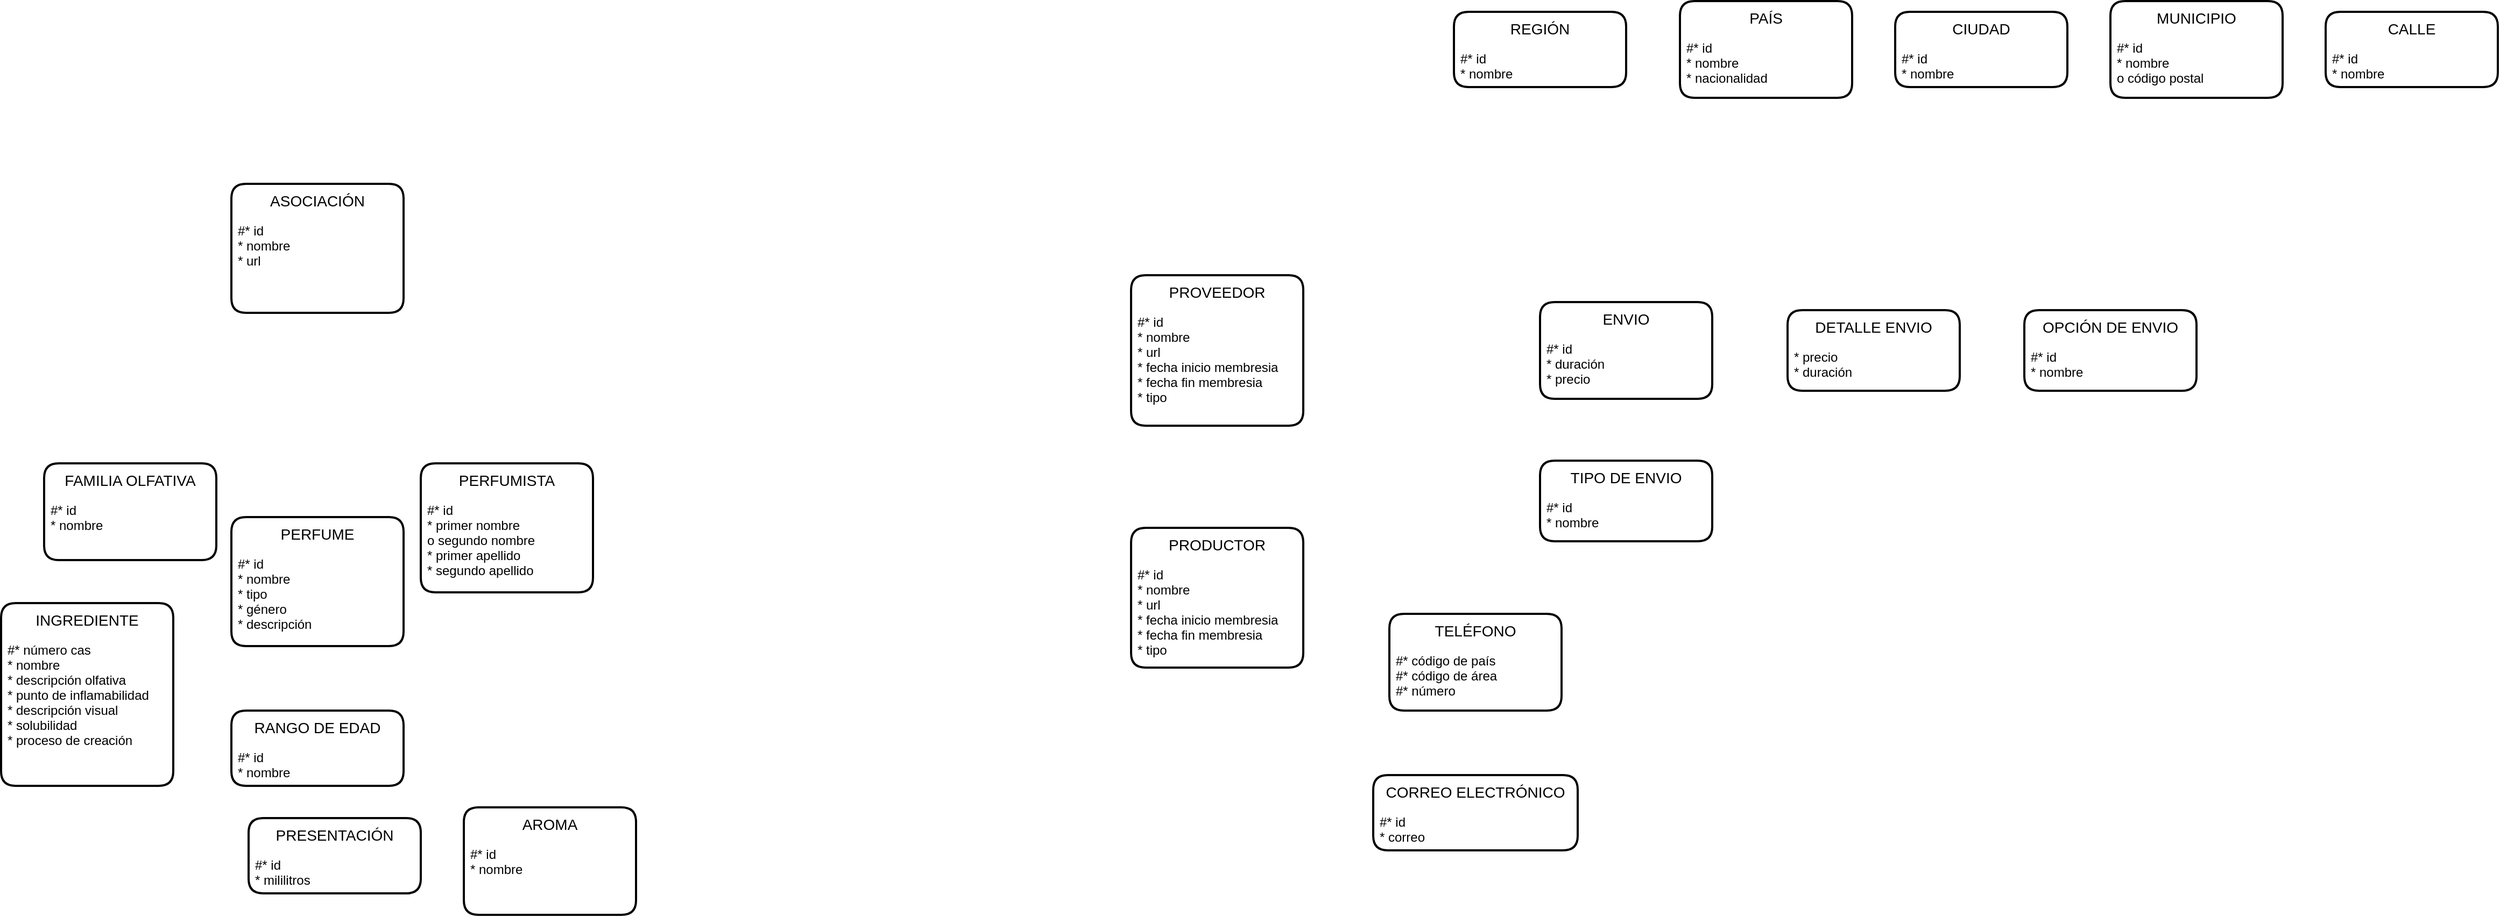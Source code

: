 <mxfile version="13.1.3" type="device"><diagram id="K1SkL-6r9IRrQbOnro7a" name="Page-1"><mxGraphModel dx="1483" dy="783" grid="1" gridSize="10" guides="1" tooltips="1" connect="1" arrows="1" fold="1" page="1" pageScale="1" pageWidth="3000" pageHeight="5000" math="0" shadow="0"><root><mxCell id="0"/><mxCell id="1" parent="0"/><mxCell id="B9r1ANdxdmnRV7UYteUd-52" value="MUNICIPIO" style="swimlane;childLayout=stackLayout;horizontal=1;startSize=30;horizontalStack=0;rounded=1;fontSize=14;fontStyle=0;strokeWidth=2;resizeParent=0;resizeLast=1;shadow=0;dashed=0;align=center;swimlaneLine=0;" vertex="1" parent="1"><mxGeometry x="2000" y="130" width="160" height="90" as="geometry"/></mxCell><mxCell id="B9r1ANdxdmnRV7UYteUd-53" value="#* id&#10;* nombre&#10;o código postal" style="align=left;strokeColor=none;fillColor=none;spacingLeft=4;fontSize=12;verticalAlign=top;resizable=0;rotatable=0;part=1;" vertex="1" parent="B9r1ANdxdmnRV7UYteUd-52"><mxGeometry y="30" width="160" height="60" as="geometry"/></mxCell><mxCell id="B9r1ANdxdmnRV7UYteUd-50" value="CIUDAD" style="swimlane;childLayout=stackLayout;horizontal=1;startSize=30;horizontalStack=0;rounded=1;fontSize=14;fontStyle=0;strokeWidth=2;resizeParent=0;resizeLast=1;shadow=0;dashed=0;align=center;swimlaneLine=0;" vertex="1" parent="1"><mxGeometry x="1800" y="140" width="160" height="70" as="geometry"/></mxCell><mxCell id="B9r1ANdxdmnRV7UYteUd-51" value="#* id&#10;* nombre" style="align=left;strokeColor=none;fillColor=none;spacingLeft=4;fontSize=12;verticalAlign=top;resizable=0;rotatable=0;part=1;" vertex="1" parent="B9r1ANdxdmnRV7UYteUd-50"><mxGeometry y="30" width="160" height="40" as="geometry"/></mxCell><mxCell id="B9r1ANdxdmnRV7UYteUd-54" value="CALLE" style="swimlane;childLayout=stackLayout;horizontal=1;startSize=30;horizontalStack=0;rounded=1;fontSize=14;fontStyle=0;strokeWidth=2;resizeParent=0;resizeLast=1;shadow=0;dashed=0;align=center;swimlaneLine=0;" vertex="1" parent="1"><mxGeometry x="2200" y="140" width="160" height="70" as="geometry"/></mxCell><mxCell id="B9r1ANdxdmnRV7UYteUd-55" value="#* id&#10;* nombre" style="align=left;strokeColor=none;fillColor=none;spacingLeft=4;fontSize=12;verticalAlign=top;resizable=0;rotatable=0;part=1;" vertex="1" parent="B9r1ANdxdmnRV7UYteUd-54"><mxGeometry y="30" width="160" height="40" as="geometry"/></mxCell><mxCell id="B9r1ANdxdmnRV7UYteUd-9" value="PERFUME" style="swimlane;childLayout=stackLayout;horizontal=1;startSize=30;horizontalStack=0;rounded=1;fontSize=14;fontStyle=0;strokeWidth=2;resizeParent=0;resizeLast=1;shadow=0;dashed=0;align=center;swimlaneLine=0;" vertex="1" parent="1"><mxGeometry x="254" y="610" width="160" height="120" as="geometry"><mxRectangle x="254" y="610" width="90" height="30" as="alternateBounds"/></mxGeometry></mxCell><mxCell id="B9r1ANdxdmnRV7UYteUd-10" value="#* id&#10;* nombre&#10;* tipo&#10;* género&#10;* descripción&#10;&#10;&#10;" style="align=left;strokeColor=none;fillColor=none;spacingLeft=4;fontSize=12;verticalAlign=top;resizable=0;rotatable=0;part=1;" vertex="1" parent="B9r1ANdxdmnRV7UYteUd-9"><mxGeometry y="30" width="160" height="90" as="geometry"/></mxCell><mxCell id="B9r1ANdxdmnRV7UYteUd-11" value="FAMILIA OLFATIVA" style="swimlane;childLayout=stackLayout;horizontal=1;startSize=30;horizontalStack=0;rounded=1;fontSize=14;fontStyle=0;strokeWidth=2;resizeParent=0;resizeLast=1;shadow=0;dashed=0;align=center;swimlaneLine=0;" vertex="1" parent="1"><mxGeometry x="80" y="560" width="160" height="90" as="geometry"/></mxCell><mxCell id="B9r1ANdxdmnRV7UYteUd-12" value="#* id&#10;* nombre" style="align=left;strokeColor=none;fillColor=none;spacingLeft=4;fontSize=12;verticalAlign=top;resizable=0;rotatable=0;part=1;" vertex="1" parent="B9r1ANdxdmnRV7UYteUd-11"><mxGeometry y="30" width="160" height="60" as="geometry"/></mxCell><mxCell id="B9r1ANdxdmnRV7UYteUd-13" value="PERFUMISTA" style="swimlane;childLayout=stackLayout;horizontal=1;startSize=30;horizontalStack=0;rounded=1;fontSize=14;fontStyle=0;strokeWidth=2;resizeParent=0;resizeLast=1;shadow=0;dashed=0;align=center;swimlaneLine=0;" vertex="1" parent="1"><mxGeometry x="430" y="560" width="160" height="120" as="geometry"><mxRectangle x="254" y="610" width="90" height="30" as="alternateBounds"/></mxGeometry></mxCell><mxCell id="B9r1ANdxdmnRV7UYteUd-14" value="#* id&#10;* primer nombre&#10;o segundo nombre&#10;* primer apellido&#10;* segundo apellido&#10;&#10;" style="align=left;strokeColor=none;fillColor=none;spacingLeft=4;fontSize=12;verticalAlign=top;resizable=0;rotatable=0;part=1;" vertex="1" parent="B9r1ANdxdmnRV7UYteUd-13"><mxGeometry y="30" width="160" height="90" as="geometry"/></mxCell><mxCell id="B9r1ANdxdmnRV7UYteUd-15" value="INGREDIENTE" style="swimlane;childLayout=stackLayout;horizontal=1;startSize=30;horizontalStack=0;rounded=1;fontSize=14;fontStyle=0;strokeWidth=2;resizeParent=0;resizeLast=1;shadow=0;dashed=0;align=center;swimlaneLine=0;" vertex="1" parent="1"><mxGeometry x="40" y="690" width="160" height="170" as="geometry"><mxRectangle x="254" y="610" width="90" height="30" as="alternateBounds"/></mxGeometry></mxCell><mxCell id="B9r1ANdxdmnRV7UYteUd-16" value="#* número cas&#10;* nombre&#10;* descripción olfativa&#10;* punto de inflamabilidad&#10;* descripción visual&#10;* solubilidad&#10;* proceso de creación&#10;&#10;&#10;" style="align=left;strokeColor=none;fillColor=none;spacingLeft=4;fontSize=12;verticalAlign=top;resizable=0;rotatable=0;part=1;" vertex="1" parent="B9r1ANdxdmnRV7UYteUd-15"><mxGeometry y="30" width="160" height="140" as="geometry"/></mxCell><mxCell id="B9r1ANdxdmnRV7UYteUd-23" value="RANGO DE EDAD" style="swimlane;childLayout=stackLayout;horizontal=1;startSize=30;horizontalStack=0;rounded=1;fontSize=14;fontStyle=0;strokeWidth=2;resizeParent=0;resizeLast=1;shadow=0;dashed=0;align=center;swimlaneLine=0;" vertex="1" parent="1"><mxGeometry x="254" y="790" width="160" height="70" as="geometry"><mxRectangle x="254" y="610" width="90" height="30" as="alternateBounds"/></mxGeometry></mxCell><mxCell id="B9r1ANdxdmnRV7UYteUd-24" value="#* id&#10;* nombre&#10;&#10;&#10;" style="align=left;strokeColor=none;fillColor=none;spacingLeft=4;fontSize=12;verticalAlign=top;resizable=0;rotatable=0;part=1;" vertex="1" parent="B9r1ANdxdmnRV7UYteUd-23"><mxGeometry y="30" width="160" height="40" as="geometry"/></mxCell><mxCell id="B9r1ANdxdmnRV7UYteUd-39" value="REGIÓN" style="swimlane;childLayout=stackLayout;horizontal=1;startSize=30;horizontalStack=0;rounded=1;fontSize=14;fontStyle=0;strokeWidth=2;resizeParent=0;resizeLast=1;shadow=0;dashed=0;align=center;swimlaneLine=0;" vertex="1" parent="1"><mxGeometry x="1390" y="140" width="160" height="70" as="geometry"/></mxCell><mxCell id="B9r1ANdxdmnRV7UYteUd-40" value="#* id&#10;* nombre" style="align=left;strokeColor=none;fillColor=none;spacingLeft=4;fontSize=12;verticalAlign=top;resizable=0;rotatable=0;part=1;" vertex="1" parent="B9r1ANdxdmnRV7UYteUd-39"><mxGeometry y="30" width="160" height="40" as="geometry"/></mxCell><mxCell id="B9r1ANdxdmnRV7UYteUd-17" value="PAÍS" style="swimlane;childLayout=stackLayout;horizontal=1;startSize=30;horizontalStack=0;rounded=1;fontSize=14;fontStyle=0;strokeWidth=2;resizeParent=0;resizeLast=1;shadow=0;dashed=0;align=center;swimlaneLine=0;" vertex="1" parent="1"><mxGeometry x="1600" y="130" width="160" height="90" as="geometry"/></mxCell><mxCell id="B9r1ANdxdmnRV7UYteUd-18" value="#* id&#10;* nombre&#10;* nacionalidad" style="align=left;strokeColor=none;fillColor=none;spacingLeft=4;fontSize=12;verticalAlign=top;resizable=0;rotatable=0;part=1;" vertex="1" parent="B9r1ANdxdmnRV7UYteUd-17"><mxGeometry y="30" width="160" height="60" as="geometry"/></mxCell><mxCell id="B9r1ANdxdmnRV7UYteUd-25" value="PRESENTACIÓN" style="swimlane;childLayout=stackLayout;horizontal=1;startSize=30;horizontalStack=0;rounded=1;fontSize=14;fontStyle=0;strokeWidth=2;resizeParent=0;resizeLast=1;shadow=0;dashed=0;align=center;swimlaneLine=0;" vertex="1" parent="1"><mxGeometry x="270" y="890" width="160" height="70" as="geometry"><mxRectangle x="254" y="610" width="90" height="30" as="alternateBounds"/></mxGeometry></mxCell><mxCell id="B9r1ANdxdmnRV7UYteUd-26" value="#* id&#10;* mililitros&#10;&#10;&#10;" style="align=left;strokeColor=none;fillColor=none;spacingLeft=4;fontSize=12;verticalAlign=top;resizable=0;rotatable=0;part=1;" vertex="1" parent="B9r1ANdxdmnRV7UYteUd-25"><mxGeometry y="30" width="160" height="40" as="geometry"/></mxCell><mxCell id="B9r1ANdxdmnRV7UYteUd-27" value="AROMA" style="swimlane;childLayout=stackLayout;horizontal=1;startSize=30;horizontalStack=0;rounded=1;fontSize=14;fontStyle=0;strokeWidth=2;resizeParent=0;resizeLast=1;shadow=0;dashed=0;align=center;swimlaneLine=0;" vertex="1" parent="1"><mxGeometry x="470" y="880" width="160" height="100" as="geometry"><mxRectangle x="254" y="610" width="90" height="30" as="alternateBounds"/></mxGeometry></mxCell><mxCell id="B9r1ANdxdmnRV7UYteUd-28" value="#* id&#10;* nombre&#10;&#10;&#10;" style="align=left;strokeColor=none;fillColor=none;spacingLeft=4;fontSize=12;verticalAlign=top;resizable=0;rotatable=0;part=1;" vertex="1" parent="B9r1ANdxdmnRV7UYteUd-27"><mxGeometry y="30" width="160" height="70" as="geometry"/></mxCell><mxCell id="B9r1ANdxdmnRV7UYteUd-37" value="ASOCIACIÓN" style="swimlane;childLayout=stackLayout;horizontal=1;startSize=30;horizontalStack=0;rounded=1;fontSize=14;fontStyle=0;strokeWidth=2;resizeParent=0;resizeLast=1;shadow=0;dashed=0;align=center;swimlaneLine=0;" vertex="1" parent="1"><mxGeometry x="254" y="300" width="160" height="120" as="geometry"/></mxCell><mxCell id="B9r1ANdxdmnRV7UYteUd-38" value="#* id&#10;* nombre&#10;* url&#10;" style="align=left;strokeColor=none;fillColor=none;spacingLeft=4;fontSize=12;verticalAlign=top;resizable=0;rotatable=0;part=1;" vertex="1" parent="B9r1ANdxdmnRV7UYteUd-37"><mxGeometry y="30" width="160" height="90" as="geometry"/></mxCell><mxCell id="B9r1ANdxdmnRV7UYteUd-41" value="ENVIO" style="swimlane;childLayout=stackLayout;horizontal=1;startSize=30;horizontalStack=0;rounded=1;fontSize=14;fontStyle=0;strokeWidth=2;resizeParent=0;resizeLast=1;shadow=0;dashed=0;align=center;swimlaneLine=0;" vertex="1" parent="1"><mxGeometry x="1470" y="410" width="160" height="90" as="geometry"><mxRectangle x="254" y="610" width="90" height="30" as="alternateBounds"/></mxGeometry></mxCell><mxCell id="B9r1ANdxdmnRV7UYteUd-42" value="#* id&#10;* duración&#10;* precio&#10;&#10;" style="align=left;strokeColor=none;fillColor=none;spacingLeft=4;fontSize=12;verticalAlign=top;resizable=0;rotatable=0;part=1;" vertex="1" parent="B9r1ANdxdmnRV7UYteUd-41"><mxGeometry y="30" width="160" height="60" as="geometry"/></mxCell><mxCell id="B9r1ANdxdmnRV7UYteUd-45" value="OPCIÓN DE ENVIO" style="swimlane;childLayout=stackLayout;horizontal=1;startSize=30;horizontalStack=0;rounded=1;fontSize=14;fontStyle=0;strokeWidth=2;resizeParent=0;resizeLast=1;shadow=0;dashed=0;align=center;swimlaneLine=0;" vertex="1" parent="1"><mxGeometry x="1920" y="417.5" width="160" height="75" as="geometry"><mxRectangle x="254" y="610" width="90" height="30" as="alternateBounds"/></mxGeometry></mxCell><mxCell id="B9r1ANdxdmnRV7UYteUd-46" value="#* id&#10;* nombre" style="align=left;strokeColor=none;fillColor=none;spacingLeft=4;fontSize=12;verticalAlign=top;resizable=0;rotatable=0;part=1;" vertex="1" parent="B9r1ANdxdmnRV7UYteUd-45"><mxGeometry y="30" width="160" height="45" as="geometry"/></mxCell><mxCell id="B9r1ANdxdmnRV7UYteUd-47" value="DETALLE ENVIO" style="swimlane;childLayout=stackLayout;horizontal=1;startSize=30;horizontalStack=0;rounded=1;fontSize=14;fontStyle=0;strokeWidth=2;resizeParent=0;resizeLast=1;shadow=0;dashed=0;align=center;swimlaneLine=0;" vertex="1" parent="1"><mxGeometry x="1700" y="417.5" width="160" height="75" as="geometry"><mxRectangle x="254" y="610" width="90" height="30" as="alternateBounds"/></mxGeometry></mxCell><mxCell id="B9r1ANdxdmnRV7UYteUd-48" value="* precio&#10;* duración" style="align=left;strokeColor=none;fillColor=none;spacingLeft=4;fontSize=12;verticalAlign=top;resizable=0;rotatable=0;part=1;" vertex="1" parent="B9r1ANdxdmnRV7UYteUd-47"><mxGeometry y="30" width="160" height="45" as="geometry"/></mxCell><mxCell id="B9r1ANdxdmnRV7UYteUd-43" value="TIPO DE ENVIO" style="swimlane;childLayout=stackLayout;horizontal=1;startSize=30;horizontalStack=0;rounded=1;fontSize=14;fontStyle=0;strokeWidth=2;resizeParent=0;resizeLast=1;shadow=0;dashed=0;align=center;swimlaneLine=0;" vertex="1" parent="1"><mxGeometry x="1470" y="557.5" width="160" height="75" as="geometry"><mxRectangle x="254" y="610" width="90" height="30" as="alternateBounds"/></mxGeometry></mxCell><mxCell id="B9r1ANdxdmnRV7UYteUd-44" value="#* id&#10;* nombre" style="align=left;strokeColor=none;fillColor=none;spacingLeft=4;fontSize=12;verticalAlign=top;resizable=0;rotatable=0;part=1;" vertex="1" parent="B9r1ANdxdmnRV7UYteUd-43"><mxGeometry y="30" width="160" height="45" as="geometry"/></mxCell><mxCell id="B9r1ANdxdmnRV7UYteUd-29" value="PROVEEDOR" style="swimlane;childLayout=stackLayout;horizontal=1;startSize=30;horizontalStack=0;rounded=1;fontSize=14;fontStyle=0;strokeWidth=2;resizeParent=0;resizeLast=1;shadow=0;dashed=0;align=center;swimlaneLine=0;" vertex="1" parent="1"><mxGeometry x="1090" y="385" width="160" height="140" as="geometry"><mxRectangle x="254" y="610" width="90" height="30" as="alternateBounds"/></mxGeometry></mxCell><mxCell id="B9r1ANdxdmnRV7UYteUd-30" value="#* id&#10;* nombre&#10;* url&#10;* fecha inicio membresia&#10;* fecha fin membresia&#10;* tipo&#10;" style="align=left;strokeColor=none;fillColor=none;spacingLeft=4;fontSize=12;verticalAlign=top;resizable=0;rotatable=0;part=1;" vertex="1" parent="B9r1ANdxdmnRV7UYteUd-29"><mxGeometry y="30" width="160" height="110" as="geometry"/></mxCell><mxCell id="B9r1ANdxdmnRV7UYteUd-35" value="PRODUCTOR" style="swimlane;childLayout=stackLayout;horizontal=1;startSize=30;horizontalStack=0;rounded=1;fontSize=14;fontStyle=0;strokeWidth=2;resizeParent=0;resizeLast=1;shadow=0;dashed=0;align=center;swimlaneLine=0;" vertex="1" parent="1"><mxGeometry x="1090" y="620" width="160" height="130" as="geometry"><mxRectangle x="254" y="610" width="90" height="30" as="alternateBounds"/></mxGeometry></mxCell><mxCell id="B9r1ANdxdmnRV7UYteUd-36" value="#* id&#10;* nombre&#10;* url&#10;* fecha inicio membresia&#10;* fecha fin membresia&#10;* tipo" style="align=left;strokeColor=none;fillColor=none;spacingLeft=4;fontSize=12;verticalAlign=top;resizable=0;rotatable=0;part=1;" vertex="1" parent="B9r1ANdxdmnRV7UYteUd-35"><mxGeometry y="30" width="160" height="100" as="geometry"/></mxCell><mxCell id="B9r1ANdxdmnRV7UYteUd-31" value="TELÉFONO" style="swimlane;childLayout=stackLayout;horizontal=1;startSize=30;horizontalStack=0;rounded=1;fontSize=14;fontStyle=0;strokeWidth=2;resizeParent=0;resizeLast=1;shadow=0;dashed=0;align=center;swimlaneLine=0;" vertex="1" parent="1"><mxGeometry x="1330" y="700" width="160" height="90" as="geometry"><mxRectangle x="254" y="610" width="90" height="30" as="alternateBounds"/></mxGeometry></mxCell><mxCell id="B9r1ANdxdmnRV7UYteUd-32" value="#* código de país&#10;#* código de área&#10;#* número&#10;&#10;" style="align=left;strokeColor=none;fillColor=none;spacingLeft=4;fontSize=12;verticalAlign=top;resizable=0;rotatable=0;part=1;" vertex="1" parent="B9r1ANdxdmnRV7UYteUd-31"><mxGeometry y="30" width="160" height="60" as="geometry"/></mxCell><mxCell id="B9r1ANdxdmnRV7UYteUd-33" value="CORREO ELECTRÓNICO" style="swimlane;childLayout=stackLayout;horizontal=1;startSize=30;horizontalStack=0;rounded=1;fontSize=14;fontStyle=0;strokeWidth=2;resizeParent=0;resizeLast=1;shadow=0;dashed=0;align=center;swimlaneLine=0;" vertex="1" parent="1"><mxGeometry x="1315" y="850" width="190" height="70" as="geometry"><mxRectangle x="254" y="610" width="90" height="30" as="alternateBounds"/></mxGeometry></mxCell><mxCell id="B9r1ANdxdmnRV7UYteUd-34" value="#* id&#10;* correo" style="align=left;strokeColor=none;fillColor=none;spacingLeft=4;fontSize=12;verticalAlign=top;resizable=0;rotatable=0;part=1;" vertex="1" parent="B9r1ANdxdmnRV7UYteUd-33"><mxGeometry y="30" width="190" height="40" as="geometry"/></mxCell></root></mxGraphModel></diagram></mxfile>